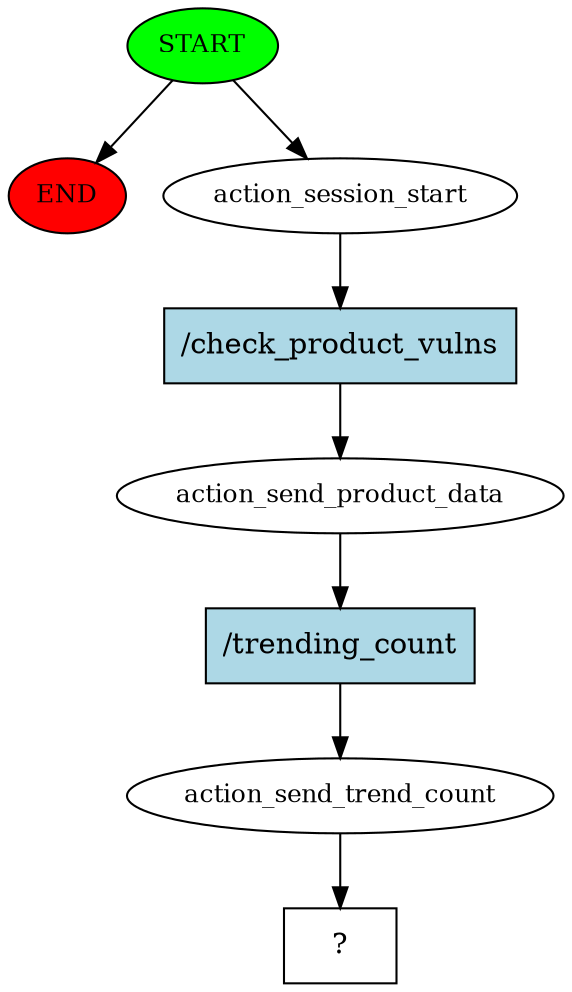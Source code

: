 digraph  {
0 [class="start active", fillcolor=green, fontsize=12, label=START, style=filled];
"-1" [class=end, fillcolor=red, fontsize=12, label=END, style=filled];
1 [class=active, fontsize=12, label=action_session_start];
2 [class=active, fontsize=12, label=action_send_product_data];
3 [class=active, fontsize=12, label=action_send_trend_count];
4 [class="intent dashed active", label="  ?  ", shape=rect];
5 [class="intent active", fillcolor=lightblue, label="/check_product_vulns", shape=rect, style=filled];
6 [class="intent active", fillcolor=lightblue, label="/trending_count", shape=rect, style=filled];
0 -> "-1"  [class="", key=NONE, label=""];
0 -> 1  [class=active, key=NONE, label=""];
1 -> 5  [class=active, key=0];
2 -> 6  [class=active, key=0];
3 -> 4  [class=active, key=NONE, label=""];
5 -> 2  [class=active, key=0];
6 -> 3  [class=active, key=0];
}
